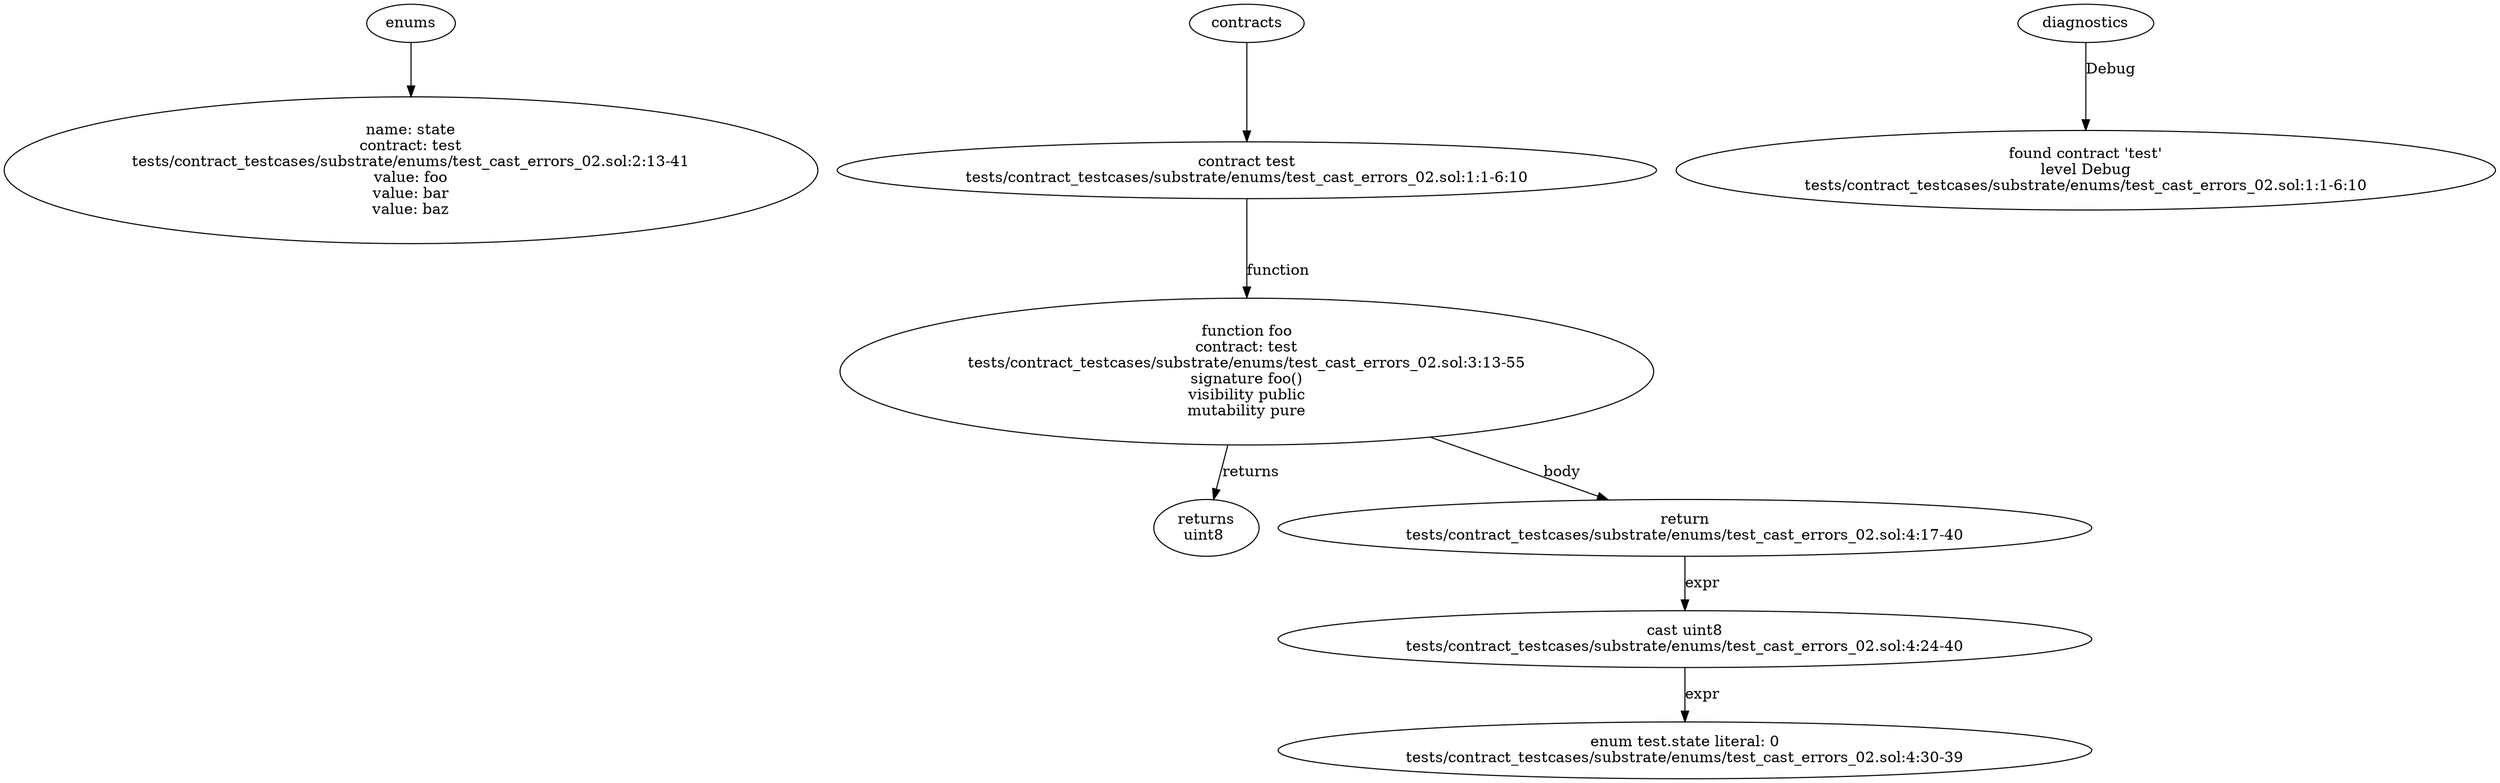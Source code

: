 strict digraph "tests/contract_testcases/substrate/enums/test_cast_errors_02.sol" {
	state [label="name: state\ncontract: test\ntests/contract_testcases/substrate/enums/test_cast_errors_02.sol:2:13-41\nvalue: foo\nvalue: bar\nvalue: baz"]
	contract [label="contract test\ntests/contract_testcases/substrate/enums/test_cast_errors_02.sol:1:1-6:10"]
	foo [label="function foo\ncontract: test\ntests/contract_testcases/substrate/enums/test_cast_errors_02.sol:3:13-55\nsignature foo()\nvisibility public\nmutability pure"]
	returns [label="returns\nuint8 "]
	return [label="return\ntests/contract_testcases/substrate/enums/test_cast_errors_02.sol:4:17-40"]
	cast [label="cast uint8\ntests/contract_testcases/substrate/enums/test_cast_errors_02.sol:4:24-40"]
	number_literal [label="enum test.state literal: 0\ntests/contract_testcases/substrate/enums/test_cast_errors_02.sol:4:30-39"]
	diagnostic [label="found contract 'test'\nlevel Debug\ntests/contract_testcases/substrate/enums/test_cast_errors_02.sol:1:1-6:10"]
	enums -> state
	contracts -> contract
	contract -> foo [label="function"]
	foo -> returns [label="returns"]
	foo -> return [label="body"]
	return -> cast [label="expr"]
	cast -> number_literal [label="expr"]
	diagnostics -> diagnostic [label="Debug"]
}
